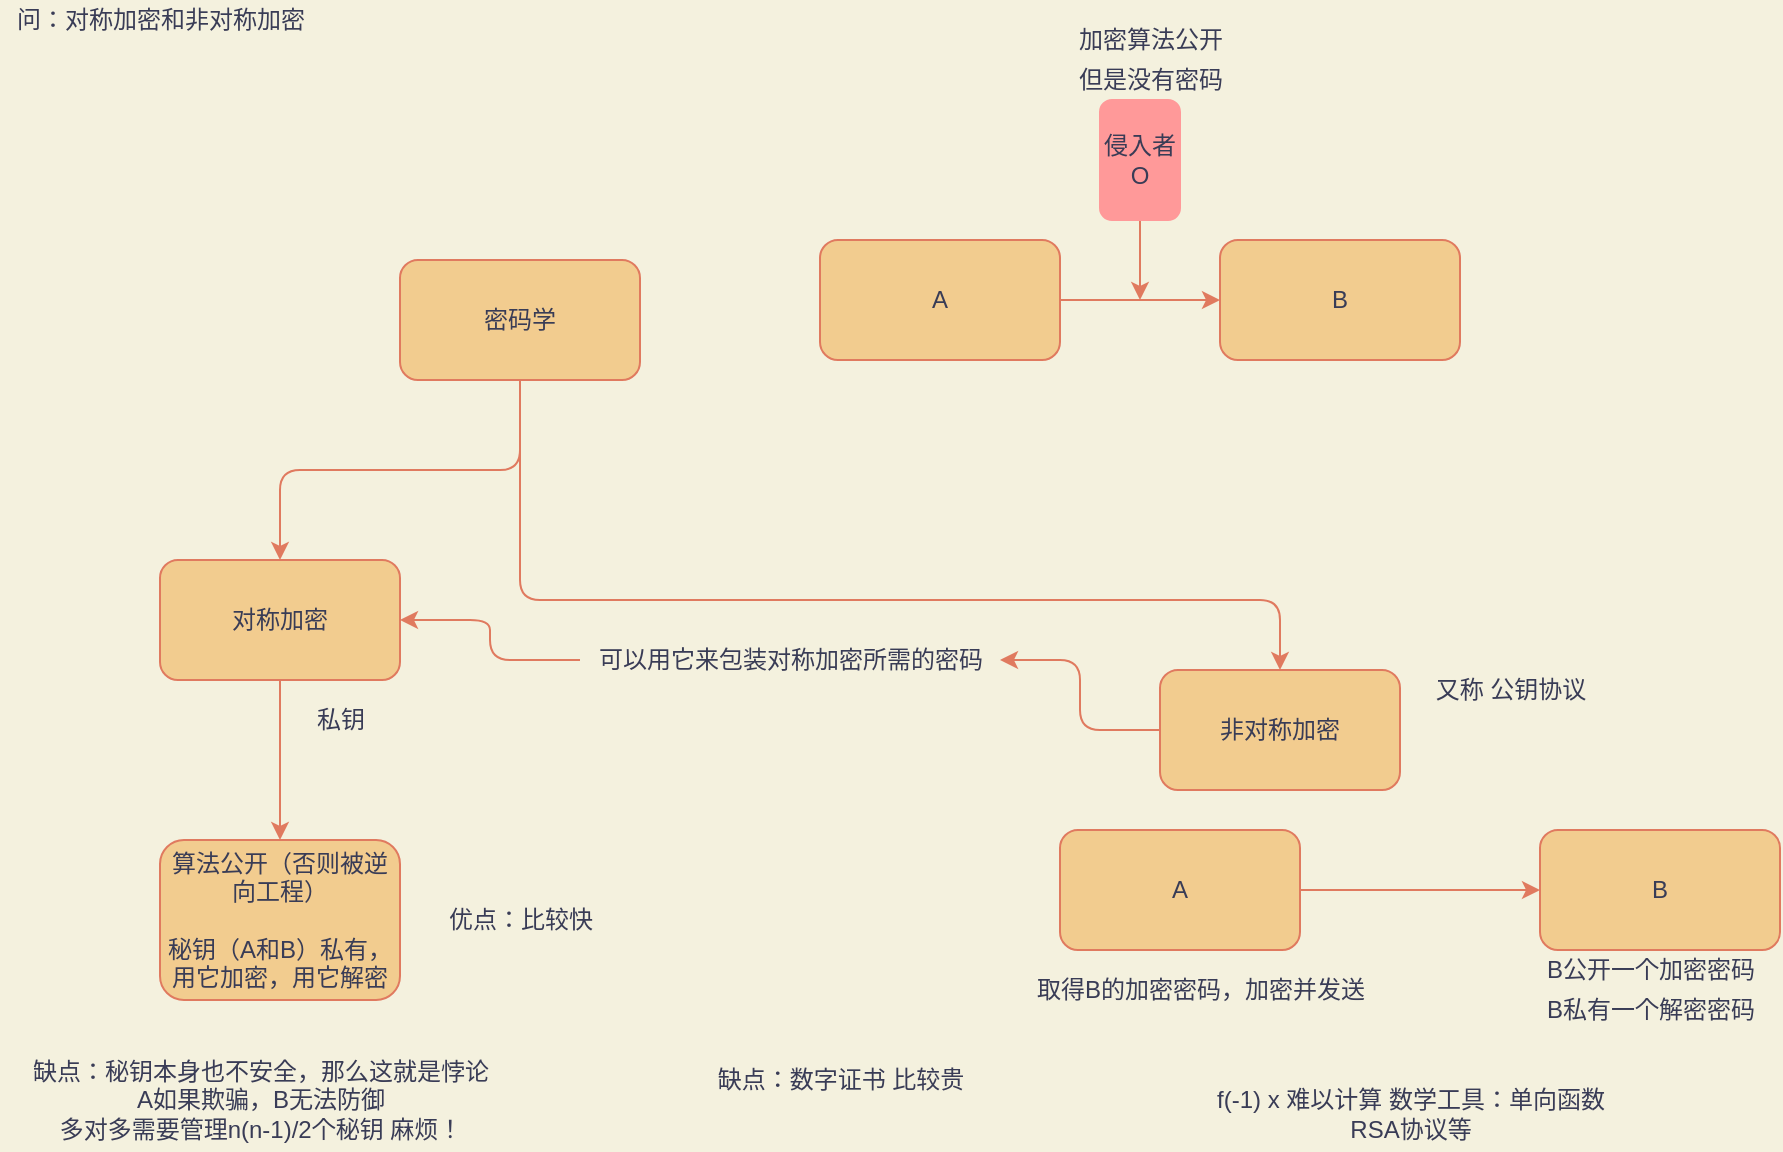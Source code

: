 <mxfile version="13.7.9" type="device" pages="2"><diagram id="gQOuYVQtdfO1ljF3jAfK" name="问题1"><mxGraphModel dx="1069" dy="594" grid="1" gridSize="10" guides="1" tooltips="1" connect="1" arrows="1" fold="1" page="1" pageScale="1" pageWidth="827" pageHeight="1169" background="#F4F1DE" math="0" shadow="0"><root><mxCell id="0"/><mxCell id="1" parent="0"/><mxCell id="V2Y-asMJk-v3WqakNAXp-7" value="" style="edgeStyle=orthogonalEdgeStyle;curved=0;rounded=1;sketch=0;orthogonalLoop=1;jettySize=auto;html=1;strokeColor=#E07A5F;fillColor=#F2CC8F;fontColor=#393C56;" edge="1" parent="1" source="V2Y-asMJk-v3WqakNAXp-2" target="V2Y-asMJk-v3WqakNAXp-6"><mxGeometry relative="1" as="geometry"/></mxCell><mxCell id="V2Y-asMJk-v3WqakNAXp-9" value="" style="edgeStyle=orthogonalEdgeStyle;curved=0;rounded=1;sketch=0;orthogonalLoop=1;jettySize=auto;html=1;strokeColor=#E07A5F;fillColor=#F2CC8F;fontColor=#393C56;entryX=0.5;entryY=0;entryDx=0;entryDy=0;" edge="1" parent="1" source="V2Y-asMJk-v3WqakNAXp-2" target="V2Y-asMJk-v3WqakNAXp-8"><mxGeometry relative="1" as="geometry"><Array as="points"><mxPoint x="270" y="310"/><mxPoint x="650" y="310"/></Array></mxGeometry></mxCell><mxCell id="V2Y-asMJk-v3WqakNAXp-2" value="密码学" style="rounded=1;whiteSpace=wrap;html=1;sketch=0;strokeColor=#E07A5F;fillColor=#F2CC8F;fontColor=#393C56;" vertex="1" parent="1"><mxGeometry x="210" y="140" width="120" height="60" as="geometry"/></mxCell><mxCell id="V2Y-asMJk-v3WqakNAXp-12" value="" style="edgeStyle=orthogonalEdgeStyle;curved=0;rounded=1;sketch=0;orthogonalLoop=1;jettySize=auto;html=1;strokeColor=#E07A5F;fillColor=#F2CC8F;fontColor=#393C56;" edge="1" parent="1" source="V2Y-asMJk-v3WqakNAXp-6" target="V2Y-asMJk-v3WqakNAXp-11"><mxGeometry relative="1" as="geometry"/></mxCell><mxCell id="V2Y-asMJk-v3WqakNAXp-6" value="对称加密" style="rounded=1;whiteSpace=wrap;html=1;sketch=0;strokeColor=#E07A5F;fillColor=#F2CC8F;fontColor=#393C56;" vertex="1" parent="1"><mxGeometry x="90" y="290" width="120" height="60" as="geometry"/></mxCell><mxCell id="V2Y-asMJk-v3WqakNAXp-37" style="edgeStyle=orthogonalEdgeStyle;curved=0;rounded=1;sketch=0;orthogonalLoop=1;jettySize=auto;html=1;entryX=1;entryY=0.5;entryDx=0;entryDy=0;strokeColor=#E07A5F;fillColor=#F2CC8F;fontColor=#393C56;" edge="1" parent="1" source="V2Y-asMJk-v3WqakNAXp-36" target="V2Y-asMJk-v3WqakNAXp-6"><mxGeometry relative="1" as="geometry"/></mxCell><mxCell id="V2Y-asMJk-v3WqakNAXp-8" value="非对称加密" style="rounded=1;whiteSpace=wrap;html=1;sketch=0;strokeColor=#E07A5F;fillColor=#F2CC8F;fontColor=#393C56;" vertex="1" parent="1"><mxGeometry x="590" y="345" width="120" height="60" as="geometry"/></mxCell><mxCell id="V2Y-asMJk-v3WqakNAXp-11" value="算法公开（否则被逆向工程）&lt;br&gt;&lt;br&gt;秘钥（A和B）私有，用它加密，用它解密" style="rounded=1;whiteSpace=wrap;html=1;sketch=0;strokeColor=#E07A5F;fillColor=#F2CC8F;fontColor=#393C56;" vertex="1" parent="1"><mxGeometry x="90" y="430" width="120" height="80" as="geometry"/></mxCell><mxCell id="V2Y-asMJk-v3WqakNAXp-15" value="" style="edgeStyle=orthogonalEdgeStyle;curved=0;rounded=1;sketch=0;orthogonalLoop=1;jettySize=auto;html=1;strokeColor=#E07A5F;fillColor=#F2CC8F;fontColor=#393C56;" edge="1" parent="1" source="V2Y-asMJk-v3WqakNAXp-13" target="V2Y-asMJk-v3WqakNAXp-14"><mxGeometry relative="1" as="geometry"/></mxCell><mxCell id="V2Y-asMJk-v3WqakNAXp-13" value="A" style="rounded=1;whiteSpace=wrap;html=1;sketch=0;strokeColor=#E07A5F;fillColor=#F2CC8F;fontColor=#393C56;" vertex="1" parent="1"><mxGeometry x="420" y="130" width="120" height="60" as="geometry"/></mxCell><mxCell id="V2Y-asMJk-v3WqakNAXp-14" value="B" style="rounded=1;whiteSpace=wrap;html=1;sketch=0;strokeColor=#E07A5F;fillColor=#F2CC8F;fontColor=#393C56;" vertex="1" parent="1"><mxGeometry x="620" y="130" width="120" height="60" as="geometry"/></mxCell><mxCell id="V2Y-asMJk-v3WqakNAXp-17" style="edgeStyle=orthogonalEdgeStyle;curved=0;rounded=1;sketch=0;orthogonalLoop=1;jettySize=auto;html=1;strokeColor=#E07A5F;fillColor=#F2CC8F;fontColor=#393C56;" edge="1" parent="1" source="V2Y-asMJk-v3WqakNAXp-16"><mxGeometry relative="1" as="geometry"><mxPoint x="580.0" y="160" as="targetPoint"/></mxGeometry></mxCell><mxCell id="V2Y-asMJk-v3WqakNAXp-16" value="侵入者O" style="rounded=1;whiteSpace=wrap;html=1;sketch=0;fontColor=#393C56;strokeColor=#FF9999;fillColor=#FF9999;" vertex="1" parent="1"><mxGeometry x="560" y="60" width="40" height="60" as="geometry"/></mxCell><mxCell id="V2Y-asMJk-v3WqakNAXp-18" value="缺点：秘钥本身也不安全，那么这就是悖论&lt;br&gt;A如果欺骗，B无法防御&lt;br&gt;多对多需要管理n(n-1)/2个秘钥 麻烦！" style="text;html=1;align=center;verticalAlign=middle;resizable=0;points=[];autosize=1;fontColor=#393C56;" vertex="1" parent="1"><mxGeometry x="20" y="535" width="240" height="50" as="geometry"/></mxCell><mxCell id="V2Y-asMJk-v3WqakNAXp-19" value="" style="edgeStyle=orthogonalEdgeStyle;curved=0;rounded=1;sketch=0;orthogonalLoop=1;jettySize=auto;html=1;strokeColor=#E07A5F;fillColor=#F2CC8F;fontColor=#393C56;" edge="1" parent="1" source="V2Y-asMJk-v3WqakNAXp-20" target="V2Y-asMJk-v3WqakNAXp-21"><mxGeometry relative="1" as="geometry"/></mxCell><mxCell id="V2Y-asMJk-v3WqakNAXp-20" value="A" style="rounded=1;whiteSpace=wrap;html=1;sketch=0;strokeColor=#E07A5F;fillColor=#F2CC8F;fontColor=#393C56;" vertex="1" parent="1"><mxGeometry x="540" y="425" width="120" height="60" as="geometry"/></mxCell><mxCell id="V2Y-asMJk-v3WqakNAXp-21" value="B" style="rounded=1;whiteSpace=wrap;html=1;sketch=0;strokeColor=#E07A5F;fillColor=#F2CC8F;fontColor=#393C56;" vertex="1" parent="1"><mxGeometry x="780" y="425" width="120" height="60" as="geometry"/></mxCell><mxCell id="V2Y-asMJk-v3WqakNAXp-23" value="B公开一个加密密码" style="text;html=1;align=center;verticalAlign=middle;resizable=0;points=[];autosize=1;fontColor=#393C56;" vertex="1" parent="1"><mxGeometry x="775" y="485" width="120" height="20" as="geometry"/></mxCell><mxCell id="V2Y-asMJk-v3WqakNAXp-28" value="加密算法公开" style="text;html=1;align=center;verticalAlign=middle;resizable=0;points=[];autosize=1;fontColor=#393C56;" vertex="1" parent="1"><mxGeometry x="540" y="20" width="90" height="20" as="geometry"/></mxCell><mxCell id="V2Y-asMJk-v3WqakNAXp-29" value="但是没有密码" style="text;html=1;align=center;verticalAlign=middle;resizable=0;points=[];autosize=1;fontColor=#393C56;" vertex="1" parent="1"><mxGeometry x="540" y="40" width="90" height="20" as="geometry"/></mxCell><mxCell id="V2Y-asMJk-v3WqakNAXp-30" value="B私有一个解密密码" style="text;html=1;align=center;verticalAlign=middle;resizable=0;points=[];autosize=1;fontColor=#393C56;" vertex="1" parent="1"><mxGeometry x="775" y="505" width="120" height="20" as="geometry"/></mxCell><mxCell id="V2Y-asMJk-v3WqakNAXp-32" value="取得B的加密密码，加密并发送" style="text;html=1;align=center;verticalAlign=middle;resizable=0;points=[];autosize=1;fontColor=#393C56;" vertex="1" parent="1"><mxGeometry x="520" y="495" width="180" height="20" as="geometry"/></mxCell><mxCell id="V2Y-asMJk-v3WqakNAXp-33" value="f(-1) x 难以计算 数学工具：单向函数" style="text;html=1;align=center;verticalAlign=middle;resizable=0;points=[];autosize=1;fontColor=#393C56;" vertex="1" parent="1"><mxGeometry x="610" y="550" width="210" height="20" as="geometry"/></mxCell><mxCell id="V2Y-asMJk-v3WqakNAXp-34" value="RSA协议等" style="text;html=1;align=center;verticalAlign=middle;resizable=0;points=[];autosize=1;fontColor=#393C56;" vertex="1" parent="1"><mxGeometry x="675" y="565" width="80" height="20" as="geometry"/></mxCell><mxCell id="V2Y-asMJk-v3WqakNAXp-35" value="又称 公钥协议" style="text;html=1;align=center;verticalAlign=middle;resizable=0;points=[];autosize=1;fontColor=#393C56;" vertex="1" parent="1"><mxGeometry x="720" y="345" width="90" height="20" as="geometry"/></mxCell><mxCell id="V2Y-asMJk-v3WqakNAXp-36" value="可以用它来包装对称加密所需的密码" style="text;html=1;align=center;verticalAlign=middle;resizable=0;points=[];autosize=1;fontColor=#393C56;" vertex="1" parent="1"><mxGeometry x="300" y="330" width="210" height="20" as="geometry"/></mxCell><mxCell id="V2Y-asMJk-v3WqakNAXp-38" style="edgeStyle=orthogonalEdgeStyle;curved=0;rounded=1;sketch=0;orthogonalLoop=1;jettySize=auto;html=1;entryX=1;entryY=0.5;entryDx=0;entryDy=0;strokeColor=#E07A5F;fillColor=#F2CC8F;fontColor=#393C56;" edge="1" parent="1" source="V2Y-asMJk-v3WqakNAXp-8" target="V2Y-asMJk-v3WqakNAXp-36"><mxGeometry relative="1" as="geometry"><mxPoint x="590" y="375.034" as="sourcePoint"/><mxPoint x="210" y="320.0" as="targetPoint"/></mxGeometry></mxCell><mxCell id="V2Y-asMJk-v3WqakNAXp-39" value="私钥" style="text;html=1;align=center;verticalAlign=middle;resizable=0;points=[];autosize=1;fontColor=#393C56;" vertex="1" parent="1"><mxGeometry x="160" y="360" width="40" height="20" as="geometry"/></mxCell><mxCell id="V2Y-asMJk-v3WqakNAXp-40" value="优点：比较快" style="text;html=1;align=center;verticalAlign=middle;resizable=0;points=[];autosize=1;fontColor=#393C56;" vertex="1" parent="1"><mxGeometry x="225" y="460" width="90" height="20" as="geometry"/></mxCell><mxCell id="V2Y-asMJk-v3WqakNAXp-42" value="缺点：数字证书 比较贵" style="text;html=1;align=center;verticalAlign=middle;resizable=0;points=[];autosize=1;fontColor=#393C56;" vertex="1" parent="1"><mxGeometry x="360" y="540" width="140" height="20" as="geometry"/></mxCell><mxCell id="V2Y-asMJk-v3WqakNAXp-43" value="问：对称加密和非对称加密" style="text;html=1;align=center;verticalAlign=middle;resizable=0;points=[];autosize=1;fontColor=#393C56;" vertex="1" parent="1"><mxGeometry x="10" y="10" width="160" height="20" as="geometry"/></mxCell></root></mxGraphModel></diagram><diagram id="7KPQXAO_GwQslMPuRDey" name="问题2"><mxGraphModel dx="1896" dy="594" grid="1" gridSize="10" guides="1" tooltips="1" connect="1" arrows="1" fold="1" page="1" pageScale="1" pageWidth="827" pageHeight="1169" background="#F4F1DE" math="0" shadow="0"><root><mxCell id="3-7oz-pI1ZaBGOZYArwY-0"/><mxCell id="3-7oz-pI1ZaBGOZYArwY-1" parent="3-7oz-pI1ZaBGOZYArwY-0"/><mxCell id="T10P-rSYfjy-DjnvMusY-0" value="问:HTTPS建立连接" style="text;html=1;align=center;verticalAlign=middle;resizable=0;points=[];autosize=1;fontColor=#393C56;" vertex="1" parent="3-7oz-pI1ZaBGOZYArwY-1"><mxGeometry x="-60" width="120" height="20" as="geometry"/></mxCell><mxCell id="T10P-rSYfjy-DjnvMusY-7" style="edgeStyle=orthogonalEdgeStyle;curved=0;rounded=1;sketch=0;orthogonalLoop=1;jettySize=auto;html=1;entryX=-0.004;entryY=0.122;entryDx=0;entryDy=0;entryPerimeter=0;strokeColor=#E07A5F;fillColor=#F2CC8F;fontColor=#393C56;" edge="1" parent="3-7oz-pI1ZaBGOZYArwY-1" source="T10P-rSYfjy-DjnvMusY-1" target="T10P-rSYfjy-DjnvMusY-2"><mxGeometry relative="1" as="geometry"><Array as="points"><mxPoint x="160" y="550"/><mxPoint x="160" y="550"/></Array></mxGeometry></mxCell><mxCell id="T10P-rSYfjy-DjnvMusY-10" style="edgeStyle=orthogonalEdgeStyle;curved=0;rounded=1;sketch=0;orthogonalLoop=1;jettySize=auto;html=1;strokeColor=#E07A5F;fillColor=#F2CC8F;fontColor=#393C56;" edge="1" parent="3-7oz-pI1ZaBGOZYArwY-1" source="T10P-rSYfjy-DjnvMusY-1" target="T10P-rSYfjy-DjnvMusY-2"><mxGeometry relative="1" as="geometry"><Array as="points"><mxPoint x="260" y="700"/><mxPoint x="260" y="700"/></Array></mxGeometry></mxCell><mxCell id="T10P-rSYfjy-DjnvMusY-1" value="" style="rounded=1;whiteSpace=wrap;html=1;sketch=0;strokeColor=#E07A5F;fillColor=#F2CC8F;fontColor=#393C56;" vertex="1" parent="3-7oz-pI1ZaBGOZYArwY-1"><mxGeometry x="-30" y="470" width="110" height="720" as="geometry"/></mxCell><mxCell id="T10P-rSYfjy-DjnvMusY-8" style="edgeStyle=orthogonalEdgeStyle;curved=0;rounded=1;sketch=0;orthogonalLoop=1;jettySize=auto;html=1;entryX=1.011;entryY=0.221;entryDx=0;entryDy=0;entryPerimeter=0;strokeColor=#E07A5F;fillColor=#F2CC8F;fontColor=#393C56;" edge="1" parent="3-7oz-pI1ZaBGOZYArwY-1" source="T10P-rSYfjy-DjnvMusY-2" target="T10P-rSYfjy-DjnvMusY-1"><mxGeometry relative="1" as="geometry"><Array as="points"><mxPoint x="320" y="629"/><mxPoint x="320" y="629"/></Array></mxGeometry></mxCell><mxCell id="T10P-rSYfjy-DjnvMusY-2" value="" style="rounded=1;whiteSpace=wrap;html=1;sketch=0;strokeColor=#E07A5F;fillColor=#F2CC8F;fontColor=#393C56;" vertex="1" parent="3-7oz-pI1ZaBGOZYArwY-1"><mxGeometry x="380" y="460" width="120" height="740" as="geometry"/></mxCell><mxCell id="T10P-rSYfjy-DjnvMusY-4" value="1.request" style="text;html=1;align=center;verticalAlign=middle;resizable=0;points=[];autosize=1;fontColor=#393C56;" vertex="1" parent="3-7oz-pI1ZaBGOZYArwY-1"><mxGeometry x="190" y="520" width="70" height="20" as="geometry"/></mxCell><mxCell id="T10P-rSYfjy-DjnvMusY-5" value="&lt;span style=&quot;color: rgb(57, 60, 86); font-family: helvetica; font-size: 12px; font-style: normal; font-weight: 400; letter-spacing: normal; text-align: center; text-indent: 0px; text-transform: none; word-spacing: 0px; background-color: rgb(248, 249, 250); display: inline; float: none;&quot;&gt;Server&lt;/span&gt;" style="text;whiteSpace=wrap;html=1;fontColor=#393C56;" vertex="1" parent="3-7oz-pI1ZaBGOZYArwY-1"><mxGeometry x="414" y="420" width="60" height="30" as="geometry"/></mxCell><mxCell id="T10P-rSYfjy-DjnvMusY-6" value="Client" style="text;html=1;align=center;verticalAlign=middle;resizable=0;points=[];autosize=1;fontColor=#393C56;" vertex="1" parent="3-7oz-pI1ZaBGOZYArwY-1"><mxGeometry y="440" width="50" height="20" as="geometry"/></mxCell><mxCell id="T10P-rSYfjy-DjnvMusY-9" value="2.发送（非对称）公钥" style="text;html=1;align=center;verticalAlign=middle;resizable=0;points=[];autosize=1;fontColor=#393C56;" vertex="1" parent="3-7oz-pI1ZaBGOZYArwY-1"><mxGeometry x="160" y="600" width="130" height="20" as="geometry"/></mxCell><mxCell id="T10P-rSYfjy-DjnvMusY-11" value="3.验证成功，发送-随机的（对称）私钥" style="text;html=1;align=center;verticalAlign=middle;resizable=0;points=[];autosize=1;fontColor=#393C56;" vertex="1" parent="3-7oz-pI1ZaBGOZYArwY-1"><mxGeometry x="115" y="680" width="220" height="20" as="geometry"/></mxCell><mxCell id="T10P-rSYfjy-DjnvMusY-12" style="edgeStyle=orthogonalEdgeStyle;curved=0;rounded=1;sketch=0;orthogonalLoop=1;jettySize=auto;html=1;entryX=1.011;entryY=0.221;entryDx=0;entryDy=0;entryPerimeter=0;strokeColor=#E07A5F;fillColor=#F2CC8F;fontColor=#393C56;" edge="1" parent="3-7oz-pI1ZaBGOZYArwY-1"><mxGeometry relative="1" as="geometry"><mxPoint x="380" y="780.004" as="sourcePoint"/><mxPoint x="81.21" y="780.09" as="targetPoint"/><Array as="points"><mxPoint x="320" y="779.97"/><mxPoint x="320" y="779.97"/></Array></mxGeometry></mxCell><mxCell id="T10P-rSYfjy-DjnvMusY-13" value="3.用私钥封装公钥" style="text;html=1;align=center;verticalAlign=middle;resizable=0;points=[];autosize=1;fontColor=#393C56;" vertex="1" parent="3-7oz-pI1ZaBGOZYArwY-1"><mxGeometry x="140" y="700" width="110" height="20" as="geometry"/></mxCell></root></mxGraphModel></diagram></mxfile>